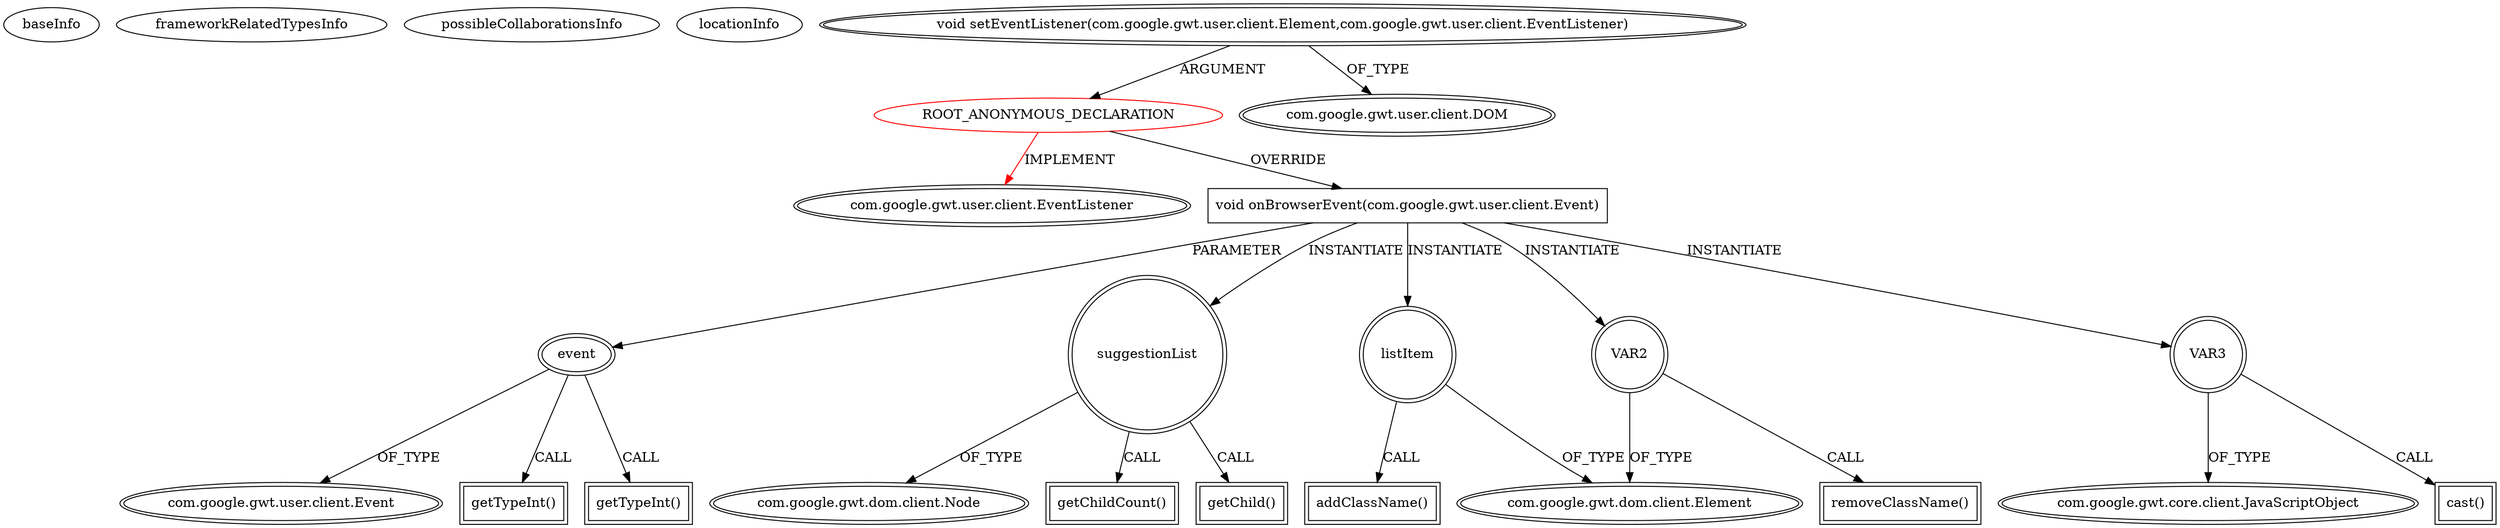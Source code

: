 digraph {
baseInfo[graphId=134,category="extension_graph",isAnonymous=true,possibleRelation=false]
frameworkRelatedTypesInfo[0="com.google.gwt.user.client.EventListener"]
possibleCollaborationsInfo[]
locationInfo[projectName="Doogiemuc-gwt-comp-tagging",filePath="/Doogiemuc-gwt-comp-tagging/gwt-comp-tagging-master/src/com/google/code/gwt/component/tag/InputTag.java",contextSignature="com.google.gwt.dom.client.LIElement createSuggestionElement(com.google.code.gwt.component.tag.Tag)",graphId="134"]
0[label="ROOT_ANONYMOUS_DECLARATION",vertexType="ROOT_ANONYMOUS_DECLARATION",isFrameworkType=false,color=red]
1[label="com.google.gwt.user.client.EventListener",vertexType="FRAMEWORK_INTERFACE_TYPE",isFrameworkType=true,peripheries=2]
2[label="void setEventListener(com.google.gwt.user.client.Element,com.google.gwt.user.client.EventListener)",vertexType="OUTSIDE_CALL",isFrameworkType=true,peripheries=2]
3[label="com.google.gwt.user.client.DOM",vertexType="FRAMEWORK_CLASS_TYPE",isFrameworkType=true,peripheries=2]
4[label="void onBrowserEvent(com.google.gwt.user.client.Event)",vertexType="OVERRIDING_METHOD_DECLARATION",isFrameworkType=false,shape=box]
5[label="event",vertexType="PARAMETER_DECLARATION",isFrameworkType=true,peripheries=2]
6[label="com.google.gwt.user.client.Event",vertexType="FRAMEWORK_CLASS_TYPE",isFrameworkType=true,peripheries=2]
8[label="getTypeInt()",vertexType="INSIDE_CALL",isFrameworkType=true,peripheries=2,shape=box]
9[label="suggestionList",vertexType="VARIABLE_EXPRESION",isFrameworkType=true,peripheries=2,shape=circle]
11[label="com.google.gwt.dom.client.Node",vertexType="FRAMEWORK_CLASS_TYPE",isFrameworkType=true,peripheries=2]
10[label="getChildCount()",vertexType="INSIDE_CALL",isFrameworkType=true,peripheries=2,shape=box]
12[label="VAR2",vertexType="VARIABLE_EXPRESION",isFrameworkType=true,peripheries=2,shape=circle]
14[label="com.google.gwt.dom.client.Element",vertexType="FRAMEWORK_CLASS_TYPE",isFrameworkType=true,peripheries=2]
13[label="removeClassName()",vertexType="INSIDE_CALL",isFrameworkType=true,peripheries=2,shape=box]
15[label="VAR3",vertexType="VARIABLE_EXPRESION",isFrameworkType=true,peripheries=2,shape=circle]
17[label="com.google.gwt.core.client.JavaScriptObject",vertexType="FRAMEWORK_CLASS_TYPE",isFrameworkType=true,peripheries=2]
16[label="cast()",vertexType="INSIDE_CALL",isFrameworkType=true,peripheries=2,shape=box]
19[label="getChild()",vertexType="INSIDE_CALL",isFrameworkType=true,peripheries=2,shape=box]
20[label="listItem",vertexType="VARIABLE_EXPRESION",isFrameworkType=true,peripheries=2,shape=circle]
21[label="addClassName()",vertexType="INSIDE_CALL",isFrameworkType=true,peripheries=2,shape=box]
24[label="getTypeInt()",vertexType="INSIDE_CALL",isFrameworkType=true,peripheries=2,shape=box]
0->1[label="IMPLEMENT",color=red]
2->0[label="ARGUMENT"]
2->3[label="OF_TYPE"]
0->4[label="OVERRIDE"]
5->6[label="OF_TYPE"]
4->5[label="PARAMETER"]
5->8[label="CALL"]
4->9[label="INSTANTIATE"]
9->11[label="OF_TYPE"]
9->10[label="CALL"]
4->12[label="INSTANTIATE"]
12->14[label="OF_TYPE"]
12->13[label="CALL"]
4->15[label="INSTANTIATE"]
15->17[label="OF_TYPE"]
15->16[label="CALL"]
9->19[label="CALL"]
4->20[label="INSTANTIATE"]
20->14[label="OF_TYPE"]
20->21[label="CALL"]
5->24[label="CALL"]
}
